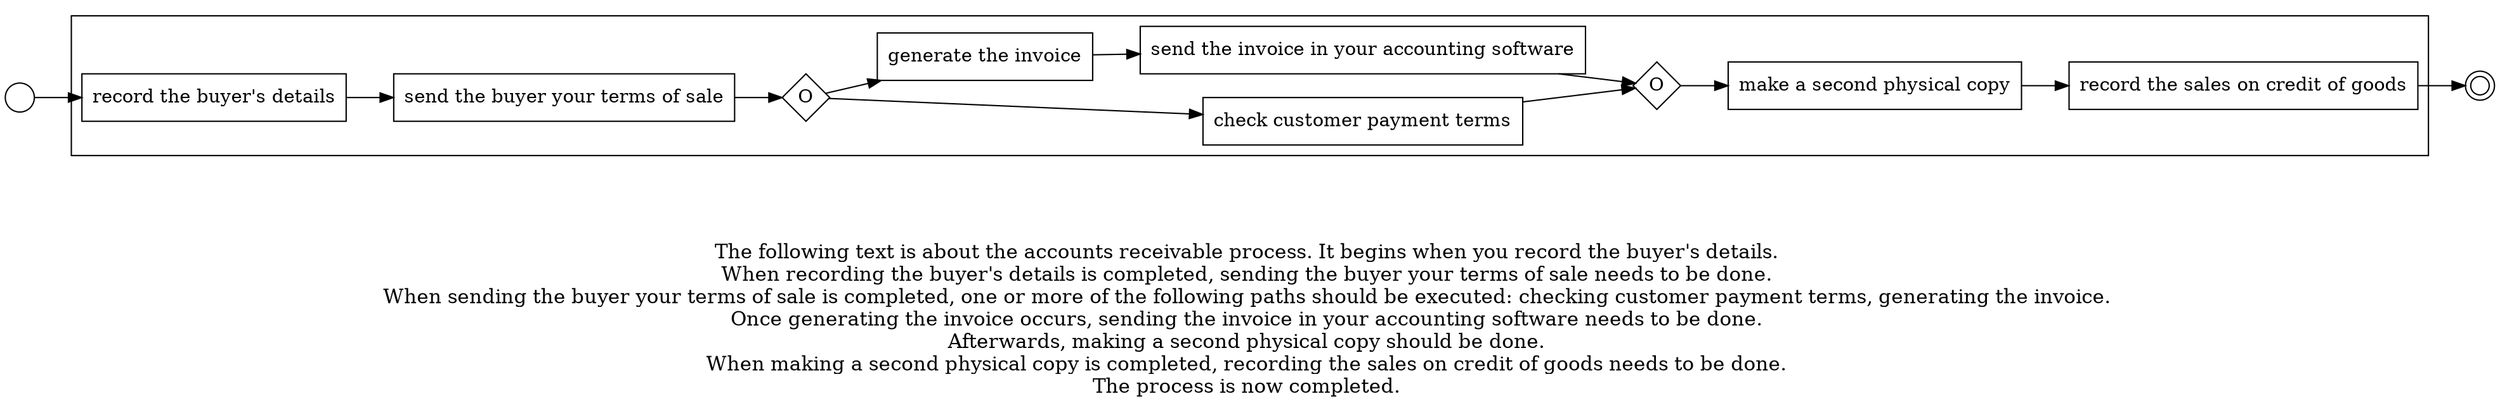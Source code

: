 digraph accounts_receivable_process_97 {
	graph [rankdir=LR]
	START_NODE [label="" shape=circle width=0.3]
	subgraph CLUSTER_0 {
		"record the buyer's details" [shape=box]
		"send the buyer your terms of sale" [shape=box]
		"record the buyer's details" -> "send the buyer your terms of sale"
		"OR_SPLIT--3. Invoicing_7BII" [label=O fixedsize=true shape=diamond width=0.5]
		"send the buyer your terms of sale" -> "OR_SPLIT--3. Invoicing_7BII"
		"check customer payment terms" [shape=box]
		"OR_SPLIT--3. Invoicing_7BII" -> "check customer payment terms"
		"generate the invoice" [shape=box]
		"OR_SPLIT--3. Invoicing_7BII" -> "generate the invoice"
		"send the invoice in your accounting software" [shape=box]
		"generate the invoice" -> "send the invoice in your accounting software"
		"OR_JOIN--3. Invoicing_7BII" [label=O fixedsize=true shape=diamond width=0.5]
		"check customer payment terms" -> "OR_JOIN--3. Invoicing_7BII"
		"send the invoice in your accounting software" -> "OR_JOIN--3. Invoicing_7BII"
		"make a second physical copy" [shape=box]
		"OR_JOIN--3. Invoicing_7BII" -> "make a second physical copy"
		"record the sales on credit of goods" [shape=box]
		"make a second physical copy" -> "record the sales on credit of goods"
	}
	START_NODE -> "record the buyer's details"
	END_NODE [label="" shape=doublecircle width=0.2]
	"record the sales on credit of goods" -> END_NODE
	fontsize=15 label="\n\n
The following text is about the accounts receivable process. It begins when you record the buyer's details. 
When recording the buyer's details is completed, sending the buyer your terms of sale needs to be done. 
When sending the buyer your terms of sale is completed, one or more of the following paths should be executed: checking customer payment terms, generating the invoice. 
Once generating the invoice occurs, sending the invoice in your accounting software needs to be done. 
Afterwards, making a second physical copy should be done. 
When making a second physical copy is completed, recording the sales on credit of goods needs to be done. 
The process is now completed. 
"
}
